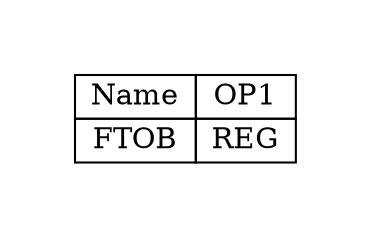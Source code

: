 digraph{
graph [pad="0.5", nodesep="0.5", ranksep="2" ]
node [shape=plain]
Foo [label=<
<table border="0" cellborder="1" cellspacing="0">
<tr><td> Name </td> <td> OP1 </td> </tr>
<tr><td> FTOB </td><td> REG </td> </tr>
</table>>];
}
